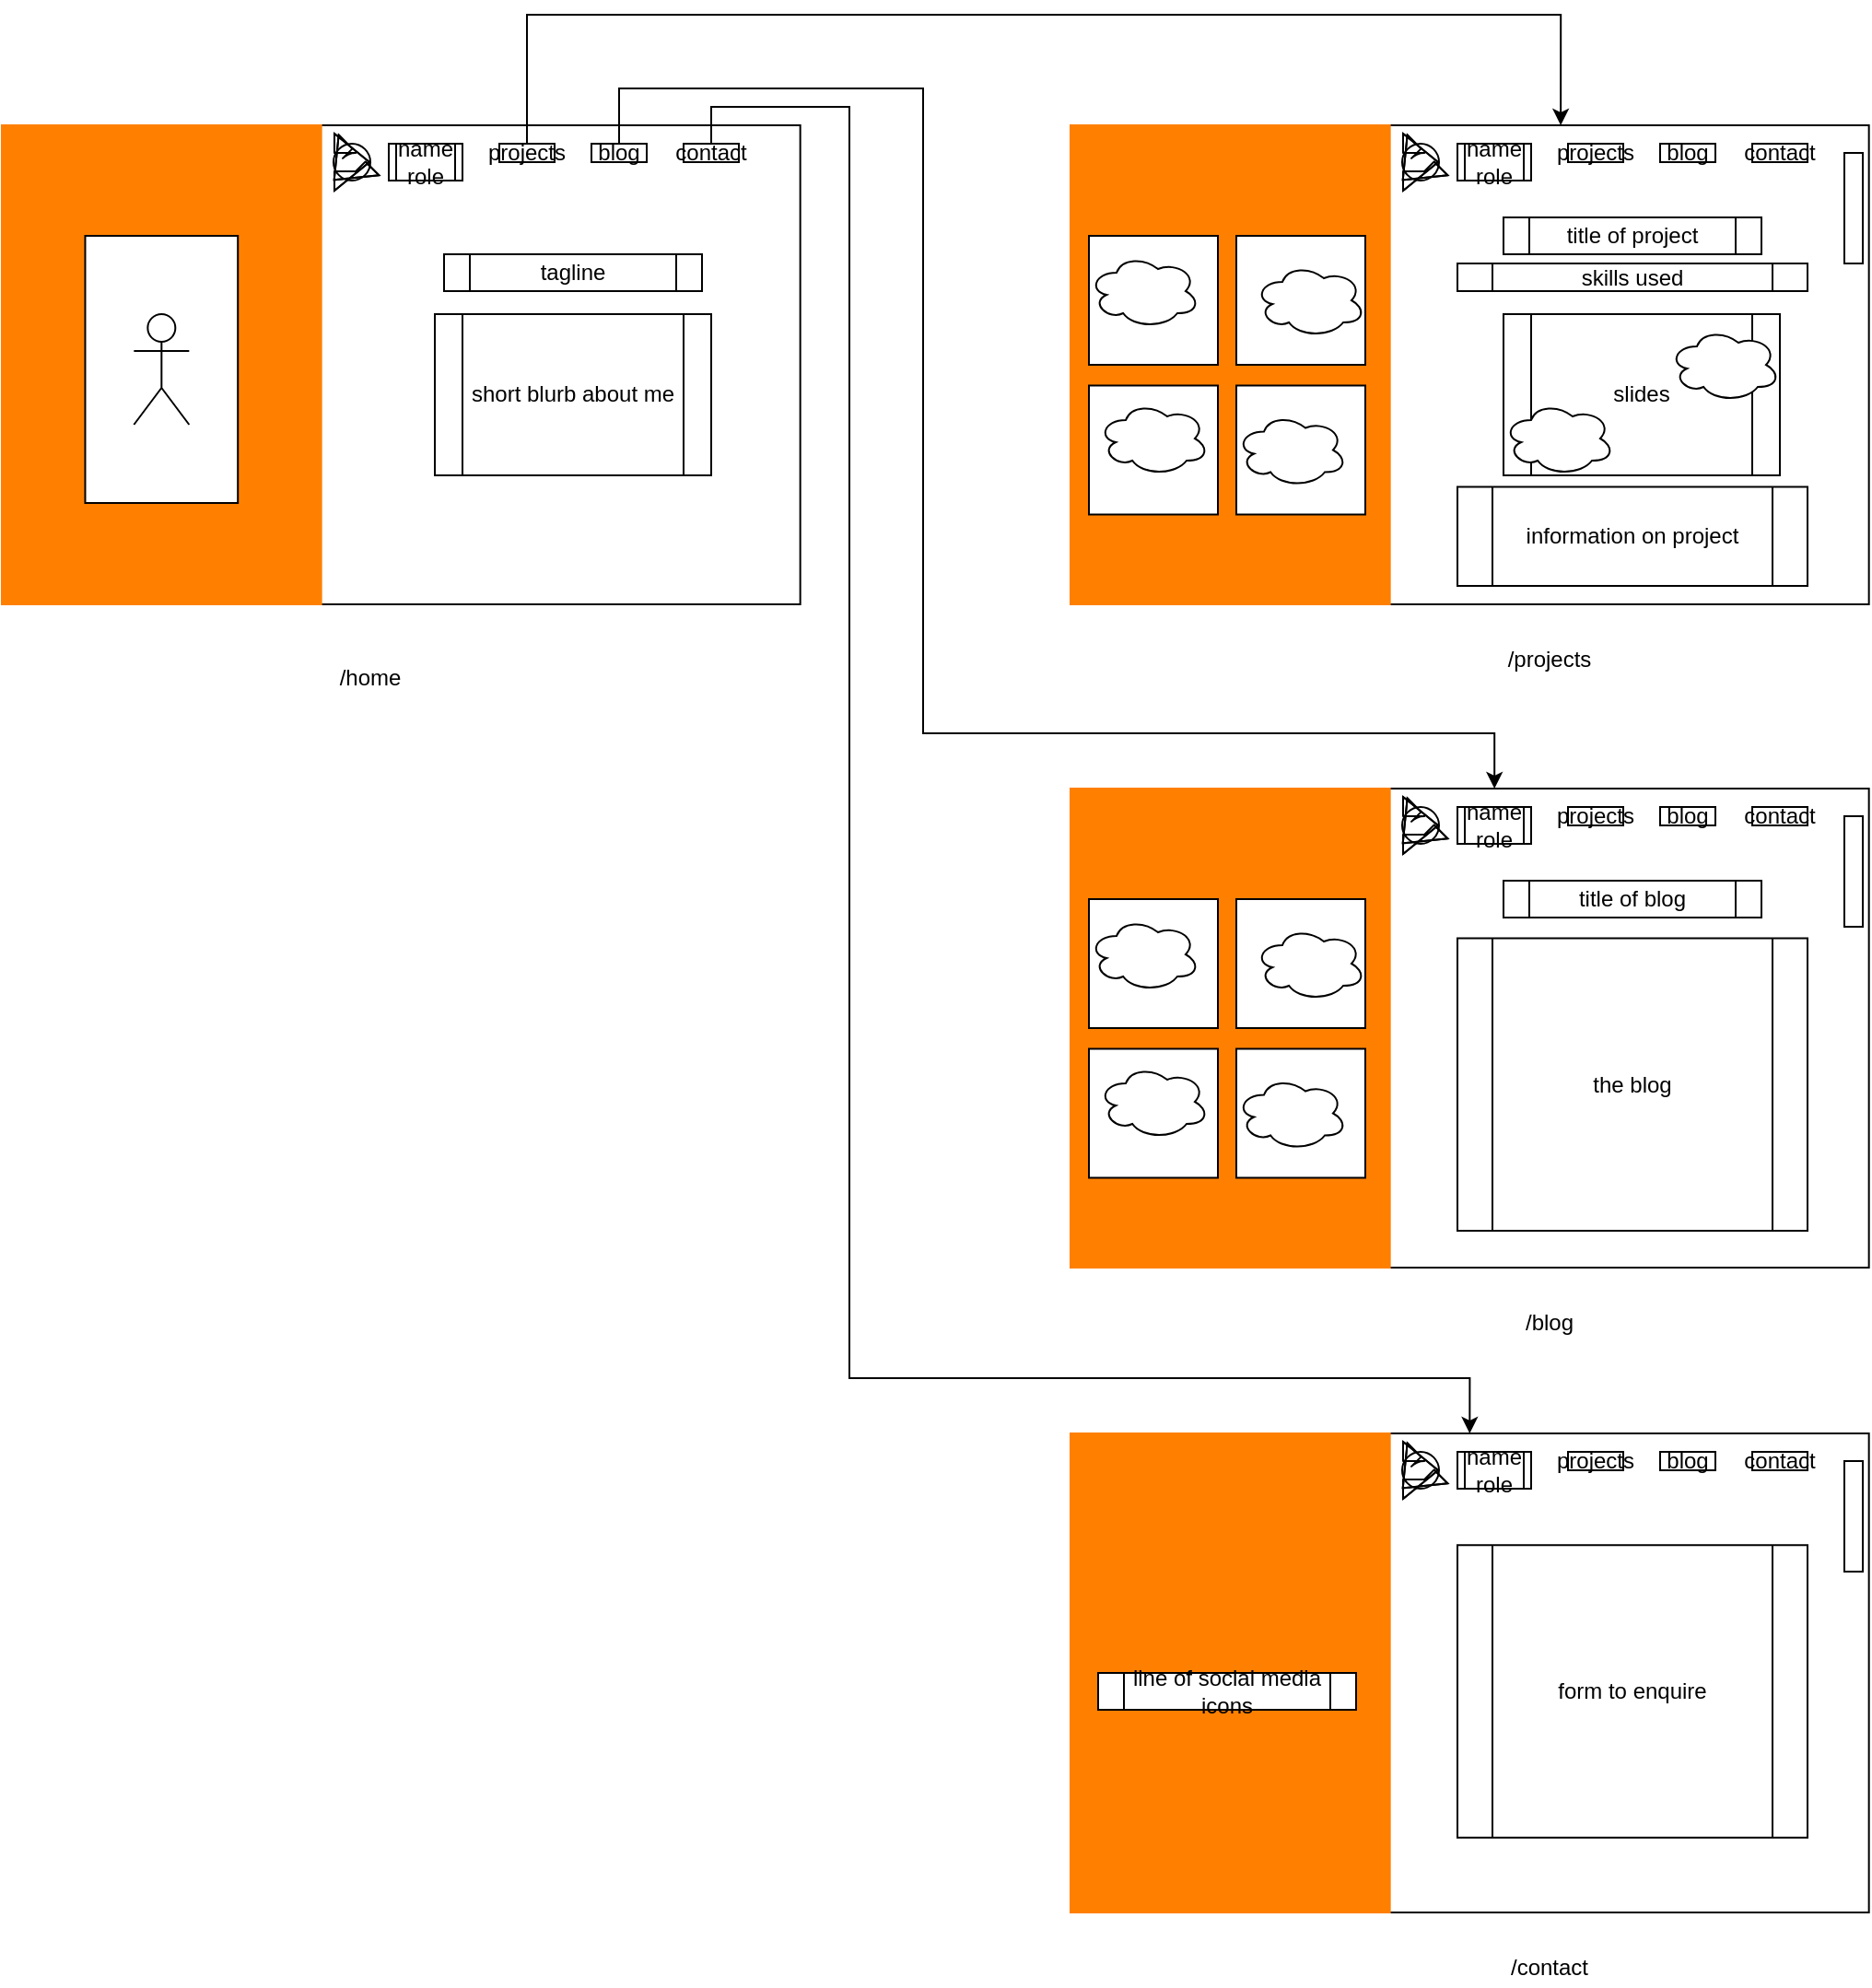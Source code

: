 <mxfile version="14.3.0" type="github">
  <diagram id="8hjDaFCCsBZ1dB6hy3IH" name="Page-1">
    <mxGraphModel dx="1021" dy="1667" grid="1" gridSize="10" guides="1" tooltips="1" connect="1" arrows="1" fold="1" page="1" pageScale="1" pageWidth="850" pageHeight="1100" math="0" shadow="0">
      <root>
        <mxCell id="0" />
        <mxCell id="1" parent="0" />
        <mxCell id="DegTukk4blL1X4uZbTEn-1" value="" style="rounded=0;whiteSpace=wrap;html=1;" parent="1" vertex="1">
          <mxGeometry x="40" y="40" width="433.33" height="260" as="geometry" />
        </mxCell>
        <mxCell id="DegTukk4blL1X4uZbTEn-2" value="" style="rounded=0;whiteSpace=wrap;html=1;strokeColor=#FF8000;fillColor=#FF8000;" parent="1" vertex="1">
          <mxGeometry x="40" y="40" width="173.33" height="260" as="geometry" />
        </mxCell>
        <mxCell id="DegTukk4blL1X4uZbTEn-3" value="" style="rounded=0;whiteSpace=wrap;html=1;strokeColor=#000000;fillColor=#FFFFFF;" parent="1" vertex="1">
          <mxGeometry x="85.24" y="100" width="82.86" height="145" as="geometry" />
        </mxCell>
        <mxCell id="DegTukk4blL1X4uZbTEn-4" value="" style="shape=umlActor;verticalLabelPosition=bottom;verticalAlign=top;html=1;outlineConnect=0;strokeColor=#000000;fillColor=#FFFFFF;" parent="1" vertex="1">
          <mxGeometry x="111.67" y="142.5" width="30" height="60" as="geometry" />
        </mxCell>
        <mxCell id="DegTukk4blL1X4uZbTEn-5" value="" style="ellipse;whiteSpace=wrap;html=1;strokeColor=#000000;fillColor=#FFFFFF;" parent="1" vertex="1">
          <mxGeometry x="220" y="50" width="20" height="20" as="geometry" />
        </mxCell>
        <mxCell id="DegTukk4blL1X4uZbTEn-10" value="" style="shape=flexArrow;endArrow=classic;startArrow=classic;html=1;" parent="1" edge="1">
          <mxGeometry width="50" height="50" relative="1" as="geometry">
            <mxPoint x="220" y="70" as="sourcePoint" />
            <mxPoint x="240" y="60" as="targetPoint" />
            <Array as="points">
              <mxPoint x="230" y="60" />
            </Array>
          </mxGeometry>
        </mxCell>
        <mxCell id="DegTukk4blL1X4uZbTEn-12" value="name&lt;br&gt;role" style="shape=process;whiteSpace=wrap;html=1;backgroundOutline=1;strokeColor=#000000;fillColor=#FFFFFF;" parent="1" vertex="1">
          <mxGeometry x="250" y="50" width="40" height="20" as="geometry" />
        </mxCell>
        <mxCell id="DegTukk4blL1X4uZbTEn-13" value="tagline" style="shape=process;whiteSpace=wrap;html=1;backgroundOutline=1;strokeColor=#000000;fillColor=#FFFFFF;" parent="1" vertex="1">
          <mxGeometry x="280" y="110" width="140" height="20" as="geometry" />
        </mxCell>
        <mxCell id="DegTukk4blL1X4uZbTEn-14" value="short blurb about me" style="shape=process;whiteSpace=wrap;html=1;backgroundOutline=1;strokeColor=#000000;fillColor=#FFFFFF;" parent="1" vertex="1">
          <mxGeometry x="275" y="142.5" width="150" height="87.5" as="geometry" />
        </mxCell>
        <mxCell id="DegTukk4blL1X4uZbTEn-32" style="edgeStyle=orthogonalEdgeStyle;rounded=0;orthogonalLoop=1;jettySize=auto;html=1;exitX=0.5;exitY=0;exitDx=0;exitDy=0;entryX=0.614;entryY=0;entryDx=0;entryDy=0;entryPerimeter=0;" parent="1" source="DegTukk4blL1X4uZbTEn-15" target="DegTukk4blL1X4uZbTEn-20" edge="1">
          <mxGeometry relative="1" as="geometry">
            <Array as="points">
              <mxPoint x="325" y="-20" />
              <mxPoint x="886" y="-20" />
            </Array>
          </mxGeometry>
        </mxCell>
        <mxCell id="DegTukk4blL1X4uZbTEn-15" value="projects" style="rounded=0;whiteSpace=wrap;html=1;strokeColor=#000000;fillColor=#FFFFFF;" parent="1" vertex="1">
          <mxGeometry x="310" y="50" width="30" height="10" as="geometry" />
        </mxCell>
        <mxCell id="uRElef2mbaTH-KGaZBxa-26" style="edgeStyle=orthogonalEdgeStyle;rounded=0;orthogonalLoop=1;jettySize=auto;html=1;exitX=0.5;exitY=0;exitDx=0;exitDy=0;entryX=0.531;entryY=0;entryDx=0;entryDy=0;entryPerimeter=0;" edge="1" parent="1" source="DegTukk4blL1X4uZbTEn-16" target="uRElef2mbaTH-KGaZBxa-1">
          <mxGeometry relative="1" as="geometry">
            <Array as="points">
              <mxPoint x="375" y="20" />
              <mxPoint x="540" y="20" />
              <mxPoint x="540" y="370" />
              <mxPoint x="850" y="370" />
            </Array>
          </mxGeometry>
        </mxCell>
        <mxCell id="DegTukk4blL1X4uZbTEn-16" value="blog" style="rounded=0;whiteSpace=wrap;html=1;strokeColor=#000000;fillColor=#FFFFFF;" parent="1" vertex="1">
          <mxGeometry x="360" y="50" width="30" height="10" as="geometry" />
        </mxCell>
        <mxCell id="uRElef2mbaTH-KGaZBxa-47" style="edgeStyle=orthogonalEdgeStyle;rounded=0;orthogonalLoop=1;jettySize=auto;html=1;entryX=0.5;entryY=0;entryDx=0;entryDy=0;" edge="1" parent="1" source="DegTukk4blL1X4uZbTEn-17" target="uRElef2mbaTH-KGaZBxa-27">
          <mxGeometry relative="1" as="geometry">
            <Array as="points">
              <mxPoint x="425" y="30" />
              <mxPoint x="500" y="30" />
              <mxPoint x="500" y="720" />
              <mxPoint x="837" y="720" />
            </Array>
          </mxGeometry>
        </mxCell>
        <mxCell id="DegTukk4blL1X4uZbTEn-17" value="contact" style="rounded=0;whiteSpace=wrap;html=1;strokeColor=#000000;fillColor=#FFFFFF;" parent="1" vertex="1">
          <mxGeometry x="410" y="50" width="30" height="10" as="geometry" />
        </mxCell>
        <mxCell id="DegTukk4blL1X4uZbTEn-19" value="/home" style="text;html=1;strokeColor=none;fillColor=none;align=center;verticalAlign=middle;whiteSpace=wrap;rounded=0;" parent="1" vertex="1">
          <mxGeometry x="220" y="330" width="40" height="20" as="geometry" />
        </mxCell>
        <mxCell id="DegTukk4blL1X4uZbTEn-20" value="" style="rounded=0;whiteSpace=wrap;html=1;" parent="1" vertex="1">
          <mxGeometry x="620" y="40" width="433.33" height="260" as="geometry" />
        </mxCell>
        <mxCell id="DegTukk4blL1X4uZbTEn-21" value="" style="rounded=0;whiteSpace=wrap;html=1;strokeColor=#FF8000;fillColor=#FF8000;" parent="1" vertex="1">
          <mxGeometry x="620" y="40" width="173.33" height="260" as="geometry" />
        </mxCell>
        <mxCell id="DegTukk4blL1X4uZbTEn-24" value="" style="ellipse;whiteSpace=wrap;html=1;strokeColor=#000000;fillColor=#FFFFFF;" parent="1" vertex="1">
          <mxGeometry x="800" y="50" width="20" height="20" as="geometry" />
        </mxCell>
        <mxCell id="DegTukk4blL1X4uZbTEn-25" value="" style="shape=flexArrow;endArrow=classic;startArrow=classic;html=1;" parent="1" edge="1">
          <mxGeometry width="50" height="50" relative="1" as="geometry">
            <mxPoint x="800" y="70" as="sourcePoint" />
            <mxPoint x="820" y="60" as="targetPoint" />
            <Array as="points">
              <mxPoint x="810" y="60" />
            </Array>
          </mxGeometry>
        </mxCell>
        <mxCell id="DegTukk4blL1X4uZbTEn-26" value="name&lt;br&gt;role" style="shape=process;whiteSpace=wrap;html=1;backgroundOutline=1;strokeColor=#000000;fillColor=#FFFFFF;" parent="1" vertex="1">
          <mxGeometry x="830" y="50" width="40" height="20" as="geometry" />
        </mxCell>
        <mxCell id="DegTukk4blL1X4uZbTEn-27" value="title of project" style="shape=process;whiteSpace=wrap;html=1;backgroundOutline=1;strokeColor=#000000;fillColor=#FFFFFF;" parent="1" vertex="1">
          <mxGeometry x="855" y="90" width="140" height="20" as="geometry" />
        </mxCell>
        <mxCell id="DegTukk4blL1X4uZbTEn-28" value="slides" style="shape=process;whiteSpace=wrap;html=1;backgroundOutline=1;strokeColor=#000000;fillColor=#FFFFFF;" parent="1" vertex="1">
          <mxGeometry x="855" y="142.5" width="150" height="87.5" as="geometry" />
        </mxCell>
        <mxCell id="DegTukk4blL1X4uZbTEn-29" value="projects" style="rounded=0;whiteSpace=wrap;html=1;strokeColor=#000000;fillColor=#FFFFFF;" parent="1" vertex="1">
          <mxGeometry x="890" y="50" width="30" height="10" as="geometry" />
        </mxCell>
        <mxCell id="DegTukk4blL1X4uZbTEn-30" value="blog" style="rounded=0;whiteSpace=wrap;html=1;strokeColor=#000000;fillColor=#FFFFFF;" parent="1" vertex="1">
          <mxGeometry x="940" y="50" width="30" height="10" as="geometry" />
        </mxCell>
        <mxCell id="DegTukk4blL1X4uZbTEn-31" value="contact" style="rounded=0;whiteSpace=wrap;html=1;strokeColor=#000000;fillColor=#FFFFFF;" parent="1" vertex="1">
          <mxGeometry x="990" y="50" width="30" height="10" as="geometry" />
        </mxCell>
        <mxCell id="DegTukk4blL1X4uZbTEn-33" value="" style="rounded=0;whiteSpace=wrap;html=1;strokeColor=#000000;fillColor=#FFFFFF;" parent="1" vertex="1">
          <mxGeometry x="630" y="100" width="70" height="70" as="geometry" />
        </mxCell>
        <mxCell id="DegTukk4blL1X4uZbTEn-35" value="" style="rounded=0;whiteSpace=wrap;html=1;strokeColor=#000000;fillColor=#FFFFFF;" parent="1" vertex="1">
          <mxGeometry x="710" y="100" width="70" height="70" as="geometry" />
        </mxCell>
        <mxCell id="DegTukk4blL1X4uZbTEn-36" value="" style="rounded=0;whiteSpace=wrap;html=1;strokeColor=#000000;fillColor=#FFFFFF;" parent="1" vertex="1">
          <mxGeometry x="630" y="181.25" width="70" height="70" as="geometry" />
        </mxCell>
        <mxCell id="DegTukk4blL1X4uZbTEn-37" value="" style="rounded=0;whiteSpace=wrap;html=1;strokeColor=#000000;fillColor=#FFFFFF;" parent="1" vertex="1">
          <mxGeometry x="710" y="181.25" width="70" height="70" as="geometry" />
        </mxCell>
        <mxCell id="DegTukk4blL1X4uZbTEn-38" value="" style="ellipse;shape=cloud;whiteSpace=wrap;html=1;strokeColor=#000000;fillColor=#FFFFFF;" parent="1" vertex="1">
          <mxGeometry x="630" y="110" width="60" height="40" as="geometry" />
        </mxCell>
        <mxCell id="DegTukk4blL1X4uZbTEn-39" value="" style="ellipse;shape=cloud;whiteSpace=wrap;html=1;strokeColor=#000000;fillColor=#FFFFFF;" parent="1" vertex="1">
          <mxGeometry x="635" y="190" width="60" height="40" as="geometry" />
        </mxCell>
        <mxCell id="DegTukk4blL1X4uZbTEn-40" value="" style="ellipse;shape=cloud;whiteSpace=wrap;html=1;strokeColor=#000000;fillColor=#FFFFFF;" parent="1" vertex="1">
          <mxGeometry x="710" y="196.25" width="60" height="40" as="geometry" />
        </mxCell>
        <mxCell id="DegTukk4blL1X4uZbTEn-41" value="" style="ellipse;shape=cloud;whiteSpace=wrap;html=1;strokeColor=#000000;fillColor=#FFFFFF;" parent="1" vertex="1">
          <mxGeometry x="720" y="115" width="60" height="40" as="geometry" />
        </mxCell>
        <mxCell id="DegTukk4blL1X4uZbTEn-42" value="/projects" style="text;html=1;strokeColor=none;fillColor=none;align=center;verticalAlign=middle;whiteSpace=wrap;rounded=0;" parent="1" vertex="1">
          <mxGeometry x="860" y="320" width="40" height="20" as="geometry" />
        </mxCell>
        <mxCell id="DegTukk4blL1X4uZbTEn-43" value="" style="ellipse;shape=cloud;whiteSpace=wrap;html=1;strokeColor=#000000;fillColor=#FFFFFF;" parent="1" vertex="1">
          <mxGeometry x="945" y="150" width="60" height="40" as="geometry" />
        </mxCell>
        <mxCell id="DegTukk4blL1X4uZbTEn-44" value="" style="ellipse;shape=cloud;whiteSpace=wrap;html=1;strokeColor=#000000;fillColor=#FFFFFF;" parent="1" vertex="1">
          <mxGeometry x="855" y="190" width="60" height="40" as="geometry" />
        </mxCell>
        <mxCell id="DegTukk4blL1X4uZbTEn-45" value="skills used" style="shape=process;whiteSpace=wrap;html=1;backgroundOutline=1;strokeColor=#000000;fillColor=#FFFFFF;" parent="1" vertex="1">
          <mxGeometry x="830" y="115" width="190" height="15" as="geometry" />
        </mxCell>
        <mxCell id="DegTukk4blL1X4uZbTEn-46" value="information on project" style="shape=process;whiteSpace=wrap;html=1;backgroundOutline=1;strokeColor=#000000;fillColor=#FFFFFF;" parent="1" vertex="1">
          <mxGeometry x="830" y="236.25" width="190" height="53.75" as="geometry" />
        </mxCell>
        <mxCell id="DegTukk4blL1X4uZbTEn-47" value="" style="rounded=0;whiteSpace=wrap;html=1;strokeColor=#000000;fillColor=#FFFFFF;" parent="1" vertex="1">
          <mxGeometry x="1040" y="55" width="10" height="60" as="geometry" />
        </mxCell>
        <mxCell id="uRElef2mbaTH-KGaZBxa-1" value="" style="rounded=0;whiteSpace=wrap;html=1;" vertex="1" parent="1">
          <mxGeometry x="620" y="400" width="433.33" height="260" as="geometry" />
        </mxCell>
        <mxCell id="uRElef2mbaTH-KGaZBxa-2" value="" style="rounded=0;whiteSpace=wrap;html=1;strokeColor=#FF8000;fillColor=#FF8000;" vertex="1" parent="1">
          <mxGeometry x="620" y="400" width="173.33" height="260" as="geometry" />
        </mxCell>
        <mxCell id="uRElef2mbaTH-KGaZBxa-3" value="" style="ellipse;whiteSpace=wrap;html=1;strokeColor=#000000;fillColor=#FFFFFF;" vertex="1" parent="1">
          <mxGeometry x="800" y="410" width="20" height="20" as="geometry" />
        </mxCell>
        <mxCell id="uRElef2mbaTH-KGaZBxa-4" value="" style="shape=flexArrow;endArrow=classic;startArrow=classic;html=1;" edge="1" parent="1">
          <mxGeometry width="50" height="50" relative="1" as="geometry">
            <mxPoint x="800" y="430" as="sourcePoint" />
            <mxPoint x="820" y="420" as="targetPoint" />
            <Array as="points">
              <mxPoint x="810" y="420" />
            </Array>
          </mxGeometry>
        </mxCell>
        <mxCell id="uRElef2mbaTH-KGaZBxa-5" value="name&lt;br&gt;role" style="shape=process;whiteSpace=wrap;html=1;backgroundOutline=1;strokeColor=#000000;fillColor=#FFFFFF;" vertex="1" parent="1">
          <mxGeometry x="830" y="410" width="40" height="20" as="geometry" />
        </mxCell>
        <mxCell id="uRElef2mbaTH-KGaZBxa-6" value="title of blog" style="shape=process;whiteSpace=wrap;html=1;backgroundOutline=1;strokeColor=#000000;fillColor=#FFFFFF;" vertex="1" parent="1">
          <mxGeometry x="855" y="450" width="140" height="20" as="geometry" />
        </mxCell>
        <mxCell id="uRElef2mbaTH-KGaZBxa-8" value="projects" style="rounded=0;whiteSpace=wrap;html=1;strokeColor=#000000;fillColor=#FFFFFF;" vertex="1" parent="1">
          <mxGeometry x="890" y="410" width="30" height="10" as="geometry" />
        </mxCell>
        <mxCell id="uRElef2mbaTH-KGaZBxa-9" value="blog" style="rounded=0;whiteSpace=wrap;html=1;strokeColor=#000000;fillColor=#FFFFFF;" vertex="1" parent="1">
          <mxGeometry x="940" y="410" width="30" height="10" as="geometry" />
        </mxCell>
        <mxCell id="uRElef2mbaTH-KGaZBxa-10" value="contact" style="rounded=0;whiteSpace=wrap;html=1;strokeColor=#000000;fillColor=#FFFFFF;" vertex="1" parent="1">
          <mxGeometry x="990" y="410" width="30" height="10" as="geometry" />
        </mxCell>
        <mxCell id="uRElef2mbaTH-KGaZBxa-11" value="" style="rounded=0;whiteSpace=wrap;html=1;strokeColor=#000000;fillColor=#FFFFFF;" vertex="1" parent="1">
          <mxGeometry x="630" y="460" width="70" height="70" as="geometry" />
        </mxCell>
        <mxCell id="uRElef2mbaTH-KGaZBxa-12" value="" style="rounded=0;whiteSpace=wrap;html=1;strokeColor=#000000;fillColor=#FFFFFF;" vertex="1" parent="1">
          <mxGeometry x="710" y="460" width="70" height="70" as="geometry" />
        </mxCell>
        <mxCell id="uRElef2mbaTH-KGaZBxa-13" value="" style="rounded=0;whiteSpace=wrap;html=1;strokeColor=#000000;fillColor=#FFFFFF;" vertex="1" parent="1">
          <mxGeometry x="630" y="541.25" width="70" height="70" as="geometry" />
        </mxCell>
        <mxCell id="uRElef2mbaTH-KGaZBxa-14" value="" style="rounded=0;whiteSpace=wrap;html=1;strokeColor=#000000;fillColor=#FFFFFF;" vertex="1" parent="1">
          <mxGeometry x="710" y="541.25" width="70" height="70" as="geometry" />
        </mxCell>
        <mxCell id="uRElef2mbaTH-KGaZBxa-15" value="" style="ellipse;shape=cloud;whiteSpace=wrap;html=1;strokeColor=#000000;fillColor=#FFFFFF;" vertex="1" parent="1">
          <mxGeometry x="630" y="470" width="60" height="40" as="geometry" />
        </mxCell>
        <mxCell id="uRElef2mbaTH-KGaZBxa-16" value="" style="ellipse;shape=cloud;whiteSpace=wrap;html=1;strokeColor=#000000;fillColor=#FFFFFF;" vertex="1" parent="1">
          <mxGeometry x="635" y="550" width="60" height="40" as="geometry" />
        </mxCell>
        <mxCell id="uRElef2mbaTH-KGaZBxa-17" value="" style="ellipse;shape=cloud;whiteSpace=wrap;html=1;strokeColor=#000000;fillColor=#FFFFFF;" vertex="1" parent="1">
          <mxGeometry x="710" y="556.25" width="60" height="40" as="geometry" />
        </mxCell>
        <mxCell id="uRElef2mbaTH-KGaZBxa-18" value="" style="ellipse;shape=cloud;whiteSpace=wrap;html=1;strokeColor=#000000;fillColor=#FFFFFF;" vertex="1" parent="1">
          <mxGeometry x="720" y="475" width="60" height="40" as="geometry" />
        </mxCell>
        <mxCell id="uRElef2mbaTH-KGaZBxa-19" value="/blog" style="text;html=1;strokeColor=none;fillColor=none;align=center;verticalAlign=middle;whiteSpace=wrap;rounded=0;" vertex="1" parent="1">
          <mxGeometry x="860" y="680" width="40" height="20" as="geometry" />
        </mxCell>
        <mxCell id="uRElef2mbaTH-KGaZBxa-24" value="" style="rounded=0;whiteSpace=wrap;html=1;strokeColor=#000000;fillColor=#FFFFFF;" vertex="1" parent="1">
          <mxGeometry x="1040" y="415" width="10" height="60" as="geometry" />
        </mxCell>
        <mxCell id="uRElef2mbaTH-KGaZBxa-25" value="the blog" style="shape=process;whiteSpace=wrap;html=1;backgroundOutline=1;strokeColor=#000000;fillColor=#FFFFFF;" vertex="1" parent="1">
          <mxGeometry x="830" y="481.25" width="190" height="158.75" as="geometry" />
        </mxCell>
        <mxCell id="uRElef2mbaTH-KGaZBxa-27" value="" style="rounded=0;whiteSpace=wrap;html=1;" vertex="1" parent="1">
          <mxGeometry x="620" y="750" width="433.33" height="260" as="geometry" />
        </mxCell>
        <mxCell id="uRElef2mbaTH-KGaZBxa-28" value="" style="rounded=0;whiteSpace=wrap;html=1;strokeColor=#FF8000;fillColor=#FF8000;" vertex="1" parent="1">
          <mxGeometry x="620" y="750" width="173.33" height="260" as="geometry" />
        </mxCell>
        <mxCell id="uRElef2mbaTH-KGaZBxa-29" value="" style="ellipse;whiteSpace=wrap;html=1;strokeColor=#000000;fillColor=#FFFFFF;" vertex="1" parent="1">
          <mxGeometry x="800" y="760" width="20" height="20" as="geometry" />
        </mxCell>
        <mxCell id="uRElef2mbaTH-KGaZBxa-30" value="" style="shape=flexArrow;endArrow=classic;startArrow=classic;html=1;" edge="1" parent="1">
          <mxGeometry width="50" height="50" relative="1" as="geometry">
            <mxPoint x="800" y="780" as="sourcePoint" />
            <mxPoint x="820" y="770" as="targetPoint" />
            <Array as="points">
              <mxPoint x="810" y="770" />
            </Array>
          </mxGeometry>
        </mxCell>
        <mxCell id="uRElef2mbaTH-KGaZBxa-31" value="name&lt;br&gt;role" style="shape=process;whiteSpace=wrap;html=1;backgroundOutline=1;strokeColor=#000000;fillColor=#FFFFFF;" vertex="1" parent="1">
          <mxGeometry x="830" y="760" width="40" height="20" as="geometry" />
        </mxCell>
        <mxCell id="uRElef2mbaTH-KGaZBxa-32" value="line of social media icons" style="shape=process;whiteSpace=wrap;html=1;backgroundOutline=1;strokeColor=#000000;fillColor=#FFFFFF;" vertex="1" parent="1">
          <mxGeometry x="635" y="880" width="140" height="20" as="geometry" />
        </mxCell>
        <mxCell id="uRElef2mbaTH-KGaZBxa-33" value="projects" style="rounded=0;whiteSpace=wrap;html=1;strokeColor=#000000;fillColor=#FFFFFF;" vertex="1" parent="1">
          <mxGeometry x="890" y="760" width="30" height="10" as="geometry" />
        </mxCell>
        <mxCell id="uRElef2mbaTH-KGaZBxa-34" value="blog" style="rounded=0;whiteSpace=wrap;html=1;strokeColor=#000000;fillColor=#FFFFFF;" vertex="1" parent="1">
          <mxGeometry x="940" y="760" width="30" height="10" as="geometry" />
        </mxCell>
        <mxCell id="uRElef2mbaTH-KGaZBxa-35" value="contact" style="rounded=0;whiteSpace=wrap;html=1;strokeColor=#000000;fillColor=#FFFFFF;" vertex="1" parent="1">
          <mxGeometry x="990" y="760" width="30" height="10" as="geometry" />
        </mxCell>
        <mxCell id="uRElef2mbaTH-KGaZBxa-44" value="/contact" style="text;html=1;strokeColor=none;fillColor=none;align=center;verticalAlign=middle;whiteSpace=wrap;rounded=0;" vertex="1" parent="1">
          <mxGeometry x="860" y="1030" width="40" height="20" as="geometry" />
        </mxCell>
        <mxCell id="uRElef2mbaTH-KGaZBxa-45" value="" style="rounded=0;whiteSpace=wrap;html=1;strokeColor=#000000;fillColor=#FFFFFF;" vertex="1" parent="1">
          <mxGeometry x="1040" y="765" width="10" height="60" as="geometry" />
        </mxCell>
        <mxCell id="uRElef2mbaTH-KGaZBxa-46" value="form to enquire" style="shape=process;whiteSpace=wrap;html=1;backgroundOutline=1;strokeColor=#000000;fillColor=#FFFFFF;" vertex="1" parent="1">
          <mxGeometry x="830" y="810.63" width="190" height="158.75" as="geometry" />
        </mxCell>
      </root>
    </mxGraphModel>
  </diagram>
</mxfile>
